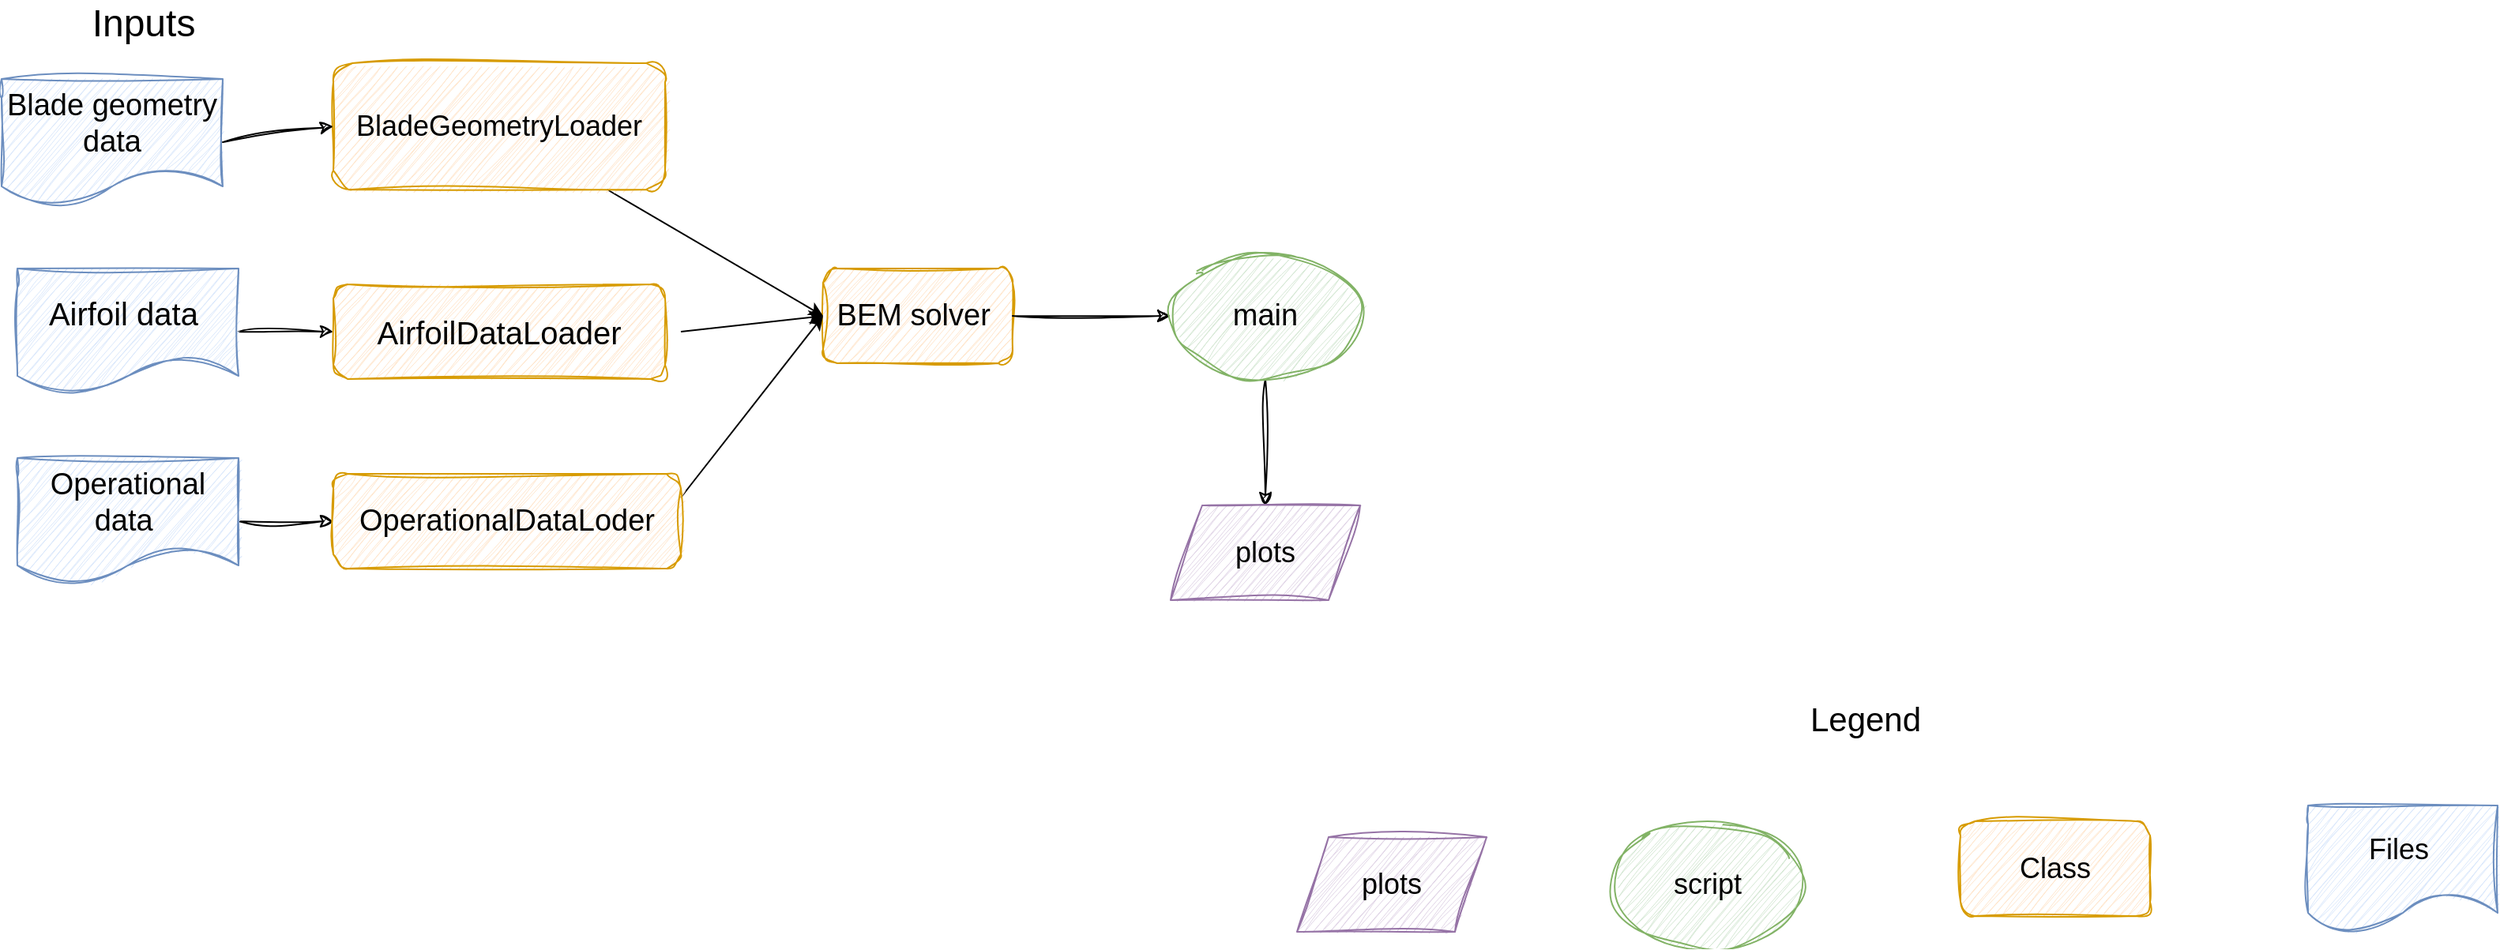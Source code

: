 <mxfile>
    <diagram id="l_XFcSIbPX8xk8myUDa6" name="Page-1">
        <mxGraphModel dx="2720" dy="1027" grid="1" gridSize="10" guides="1" tooltips="1" connect="1" arrows="1" fold="1" page="1" pageScale="1" pageWidth="850" pageHeight="1100" math="0" shadow="0">
            <root>
                <mxCell id="0"/>
                <mxCell id="1" parent="0"/>
                <mxCell id="2" value="&lt;font style=&quot;font-size: 19px;&quot;&gt;Blade geometry data&lt;/font&gt;" style="shape=document;whiteSpace=wrap;html=1;boundedLbl=1;fillColor=#dae8fc;strokeColor=#6c8ebf;sketch=1;curveFitting=1;jiggle=2;" parent="1" vertex="1">
                    <mxGeometry x="-840" y="170" width="140" height="80" as="geometry"/>
                </mxCell>
                <mxCell id="30" style="edgeStyle=none;html=1;entryX=0;entryY=0.5;entryDx=0;entryDy=0;sketch=1;curveFitting=1;jiggle=2;" edge="1" parent="1" source="3" target="21">
                    <mxGeometry relative="1" as="geometry"/>
                </mxCell>
                <mxCell id="3" value="Airfoil data&amp;nbsp;" style="shape=document;whiteSpace=wrap;html=1;boundedLbl=1;fillColor=#dae8fc;strokeColor=#6c8ebf;sketch=1;curveFitting=1;jiggle=2;fontSize=20;" parent="1" vertex="1">
                    <mxGeometry x="-830" y="290" width="140" height="80" as="geometry"/>
                </mxCell>
                <mxCell id="31" style="edgeStyle=none;html=1;entryX=0;entryY=0.5;entryDx=0;entryDy=0;sketch=1;curveFitting=1;jiggle=2;" edge="1" parent="1" source="4" target="22">
                    <mxGeometry relative="1" as="geometry"/>
                </mxCell>
                <mxCell id="4" value="Operational data&amp;nbsp;" style="shape=document;whiteSpace=wrap;html=1;boundedLbl=1;fillColor=#dae8fc;strokeColor=#6c8ebf;sketch=1;curveFitting=1;jiggle=2;fontSize=19;" parent="1" vertex="1">
                    <mxGeometry x="-830" y="410" width="140" height="80" as="geometry"/>
                </mxCell>
                <mxCell id="5" value="&lt;font style=&quot;font-size: 18px;&quot;&gt;Files&amp;nbsp;&lt;/font&gt;" style="shape=document;whiteSpace=wrap;html=1;boundedLbl=1;fillColor=#dae8fc;strokeColor=#6c8ebf;sketch=1;curveFitting=1;jiggle=2;" parent="1" vertex="1">
                    <mxGeometry x="620" y="630" width="120" height="80" as="geometry"/>
                </mxCell>
                <mxCell id="7" value="&lt;font style=&quot;font-size: 24px;&quot;&gt;Inputs&lt;/font&gt;" style="text;html=1;align=center;verticalAlign=middle;whiteSpace=wrap;rounded=0;sketch=1;curveFitting=1;jiggle=2;" parent="1" vertex="1">
                    <mxGeometry x="-780" y="120" width="60" height="30" as="geometry"/>
                </mxCell>
                <mxCell id="8" value="BEM solver&amp;nbsp;" style="rounded=1;whiteSpace=wrap;html=1;fillColor=#ffe6cc;strokeColor=#d79b00;sketch=1;curveFitting=1;jiggle=2;fontSize=19;" parent="1" vertex="1">
                    <mxGeometry x="-320" y="290" width="120" height="60" as="geometry"/>
                </mxCell>
                <mxCell id="12" value="" style="endArrow=classic;html=1;exitX=1;exitY=0.5;exitDx=0;exitDy=0;sketch=1;curveFitting=1;jiggle=2;" parent="1" source="8" edge="1">
                    <mxGeometry width="50" height="50" relative="1" as="geometry">
                        <mxPoint x="-190" y="330" as="sourcePoint"/>
                        <mxPoint x="-100" y="320" as="targetPoint"/>
                    </mxGeometry>
                </mxCell>
                <mxCell id="16" value="" style="edgeStyle=none;html=1;sketch=1;curveFitting=1;jiggle=2;" parent="1" source="14" edge="1">
                    <mxGeometry relative="1" as="geometry">
                        <mxPoint x="-40" y="440" as="targetPoint"/>
                    </mxGeometry>
                </mxCell>
                <mxCell id="14" value="main" style="ellipse;whiteSpace=wrap;html=1;fillColor=#d5e8d4;strokeColor=#82b366;sketch=1;curveFitting=1;jiggle=2;fontSize=19;" parent="1" vertex="1">
                    <mxGeometry x="-100" y="280" width="120" height="80" as="geometry"/>
                </mxCell>
                <mxCell id="18" value="Class" style="rounded=1;whiteSpace=wrap;html=1;fillColor=#ffe6cc;strokeColor=#d79b00;sketch=1;curveFitting=1;jiggle=2;fontSize=18;" vertex="1" parent="1">
                    <mxGeometry x="400" y="640" width="120" height="60" as="geometry"/>
                </mxCell>
                <mxCell id="37" style="edgeStyle=none;html=1;entryX=0;entryY=0.5;entryDx=0;entryDy=0;" edge="1" parent="1" source="20" target="8">
                    <mxGeometry relative="1" as="geometry"/>
                </mxCell>
                <mxCell id="20" value="&lt;font style=&quot;font-size: 18px;&quot;&gt;BladeGeometryLoader&lt;/font&gt;" style="rounded=1;whiteSpace=wrap;html=1;fillColor=#ffe6cc;strokeColor=#d79b00;sketch=1;curveFitting=1;jiggle=2;fontSize=17;" vertex="1" parent="1">
                    <mxGeometry x="-630" y="160" width="210" height="80" as="geometry"/>
                </mxCell>
                <mxCell id="38" style="edgeStyle=none;html=1;entryX=0;entryY=0.5;entryDx=0;entryDy=0;" edge="1" parent="1" target="8">
                    <mxGeometry relative="1" as="geometry">
                        <mxPoint x="-410" y="330" as="sourcePoint"/>
                    </mxGeometry>
                </mxCell>
                <mxCell id="21" value="&lt;font style=&quot;font-size: 20px;&quot;&gt;AirfoilDataLoader&lt;/font&gt;" style="rounded=1;whiteSpace=wrap;html=1;fillColor=#ffe6cc;strokeColor=#d79b00;sketch=1;curveFitting=1;jiggle=2;" vertex="1" parent="1">
                    <mxGeometry x="-630" y="300" width="210" height="60" as="geometry"/>
                </mxCell>
                <mxCell id="39" style="edgeStyle=none;html=1;exitX=1;exitY=0.25;exitDx=0;exitDy=0;entryX=0;entryY=0.5;entryDx=0;entryDy=0;" edge="1" parent="1" source="22" target="8">
                    <mxGeometry relative="1" as="geometry"/>
                </mxCell>
                <mxCell id="22" value="&lt;font style=&quot;font-size: 19px;&quot;&gt;OperationalDataLoder&lt;/font&gt;" style="rounded=1;whiteSpace=wrap;html=1;fillColor=#ffe6cc;strokeColor=#d79b00;sketch=1;curveFitting=1;jiggle=2;" vertex="1" parent="1">
                    <mxGeometry x="-630" y="420" width="220" height="60" as="geometry"/>
                </mxCell>
                <mxCell id="23" value="" style="endArrow=classic;html=1;entryX=0;entryY=0.5;entryDx=0;entryDy=0;sketch=1;curveFitting=1;jiggle=2;exitX=1;exitY=0.5;exitDx=0;exitDy=0;" edge="1" parent="1" source="2" target="20">
                    <mxGeometry width="50" height="50" relative="1" as="geometry">
                        <mxPoint x="-690" y="210" as="sourcePoint"/>
                        <mxPoint x="-640" y="200" as="targetPoint"/>
                    </mxGeometry>
                </mxCell>
                <mxCell id="32" value="script" style="ellipse;whiteSpace=wrap;html=1;fillColor=#d5e8d4;strokeColor=#82b366;sketch=1;curveFitting=1;jiggle=2;fontSize=18;" vertex="1" parent="1">
                    <mxGeometry x="180" y="640" width="120" height="80" as="geometry"/>
                </mxCell>
                <mxCell id="33" value="&lt;font style=&quot;font-size: 18px;&quot;&gt;plots&lt;/font&gt;" style="shape=parallelogram;perimeter=parallelogramPerimeter;whiteSpace=wrap;html=1;fixedSize=1;fillColor=#e1d5e7;strokeColor=#9673a6;sketch=1;curveFitting=1;jiggle=2;" vertex="1" parent="1">
                    <mxGeometry x="-100" y="440" width="120" height="60" as="geometry"/>
                </mxCell>
                <mxCell id="34" value="&lt;font style=&quot;font-size: 18px;&quot;&gt;plots&lt;/font&gt;" style="shape=parallelogram;perimeter=parallelogramPerimeter;whiteSpace=wrap;html=1;fixedSize=1;fillColor=#e1d5e7;strokeColor=#9673a6;sketch=1;curveFitting=1;jiggle=2;" vertex="1" parent="1">
                    <mxGeometry x="-20" y="650" width="120" height="60" as="geometry"/>
                </mxCell>
                <mxCell id="36" value="&lt;font&gt;Legend&lt;/font&gt;" style="text;html=1;align=center;verticalAlign=middle;whiteSpace=wrap;rounded=0;fontSize=21;" vertex="1" parent="1">
                    <mxGeometry x="310" y="560" width="60" height="30" as="geometry"/>
                </mxCell>
            </root>
        </mxGraphModel>
    </diagram>
</mxfile>